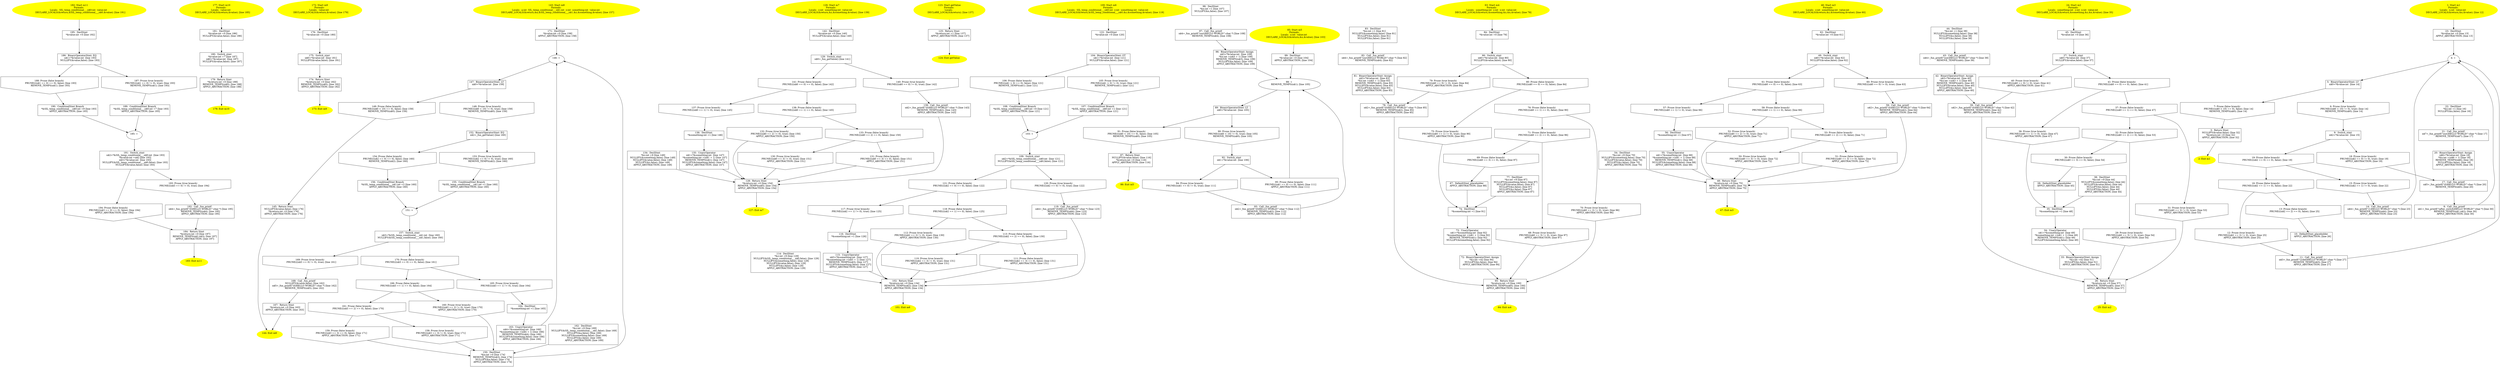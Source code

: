 digraph iCFG {
195 [label="195:  DeclStmt \n   *&value:int =0 [line 192]\n " shape="box"]
	

	 195 -> 186 ;
194 [label="194: Prune (false branch) \n   PRUNE(((n$3 == 0) == 0), false); [line 194]\n  APPLY_ABSTRACTION; [line 194]\n " shape="invhouse"]
	

	 194 -> 184 ;
193 [label="193: Prune (true branch) \n   PRUNE(((n$3 == 0) != 0), true); [line 194]\n " shape="invhouse"]
	

	 193 -> 192 ;
192 [label="192:  Call _fun_printf \n   n$4=_fun_printf(\"(0)HELLO WORLD!\":char *) [line 195]\n  REMOVE_TEMPS(n$4); [line 195]\n  APPLY_ABSTRACTION; [line 195]\n " shape="box"]
	

	 192 -> 184 ;
191 [label="191:  Switch_stmt \n   n$2=*&SIL_temp_conditional___n$0:int  [line 193]\n  *&value:int =n$2 [line 193]\n  n$3=*&value:int  [line 193]\n  NULLIFY(&SIL_temp_conditional___n$0,false); [line 193]\n  NULLIFY(&value,false); [line 193]\n " shape="box"]
	

	 191 -> 193 ;
	 191 -> 194 ;
190 [label="190:  ConditinalStmt Branch \n   *&SIL_temp_conditional___n$0:int =9 [line 193]\n  APPLY_ABSTRACTION; [line 193]\n " shape="box"]
	

	 190 -> 185 ;
189 [label="189:  ConditinalStmt Branch \n   *&SIL_temp_conditional___n$0:int =7 [line 193]\n  APPLY_ABSTRACTION; [line 193]\n " shape="box"]
	

	 189 -> 185 ;
188 [label="188: Prune (false branch) \n   PRUNE(((n$1 == 0) == 0), false); [line 193]\n  REMOVE_TEMPS(n$1); [line 193]\n " shape="invhouse"]
	

	 188 -> 190 ;
187 [label="187: Prune (true branch) \n   PRUNE(((n$1 == 0) != 0), true); [line 193]\n  REMOVE_TEMPS(n$1); [line 193]\n " shape="invhouse"]
	

	 187 -> 189 ;
186 [label="186:  BinaryOperatorStmt: EQ \n   n$1=*&value:int  [line 193]\n  NULLIFY(&value,false); [line 193]\n " shape="box"]
	

	 186 -> 187 ;
	 186 -> 188 ;
185 [label="185: + \n  " ]
	

	 185 -> 191 ;
184 [label="184:  Return Stmt \n   *&return:int =0 [line 197]\n  REMOVE_TEMPS(n$2,n$3); [line 197]\n  APPLY_ABSTRACTION; [line 197]\n " shape="box"]
	

	 184 -> 183 ;
183 [label="183: Exit m11 \n  " color=yellow style=filled]
	

182 [label="182: Start m11\nFormals: \nLocals:  SIL_temp_conditional___n$0:int  value:int  \n   DECLARE_LOCALS(&return,&SIL_temp_conditional___n$0,&value); [line 191]\n " color=yellow style=filled]
	

	 182 -> 195 ;
181 [label="181:  DeclStmt \n   *&value:int =0 [line 186]\n  NULLIFY(&value,false); [line 186]\n " shape="box"]
	

	 181 -> 180 ;
180 [label="180:  Switch_stmt \n   *&value:int =7 [line 187]\n  n$0=*&value:int  [line 187]\n  NULLIFY(&value,false); [line 187]\n " shape="box"]
	

	 180 -> 179 ;
179 [label="179:  Return Stmt \n   *&return:int =0 [line 188]\n  REMOVE_TEMPS(n$0); [line 188]\n  APPLY_ABSTRACTION; [line 188]\n " shape="box"]
	

	 179 -> 178 ;
178 [label="178: Exit m10 \n  " color=yellow style=filled]
	

177 [label="177: Start m10\nFormals: \nLocals:  value:int  \n   DECLARE_LOCALS(&return,&value); [line 185]\n " color=yellow style=filled]
	

	 177 -> 181 ;
176 [label="176:  DeclStmt \n   *&value:int =0 [line 180]\n " shape="box"]
	

	 176 -> 175 ;
175 [label="175:  Switch_stmt \n   n$0=*&value:int  [line 181]\n  NULLIFY(&value,false); [line 181]\n " shape="box"]
	

	 175 -> 174 ;
174 [label="174:  Return Stmt \n   *&return:int =0 [line 182]\n  REMOVE_TEMPS(n$0); [line 182]\n  APPLY_ABSTRACTION; [line 182]\n " shape="box"]
	

	 174 -> 173 ;
173 [label="173: Exit m9 \n  " color=yellow style=filled]
	

172 [label="172: Start m9\nFormals: \nLocals:  value:int  \n   DECLARE_LOCALS(&return,&value); [line 179]\n " color=yellow style=filled]
	

	 172 -> 176 ;
171 [label="171:  DeclStmt \n   *&value:int =0 [line 158]\n  APPLY_ABSTRACTION; [line 158]\n " shape="box"]
	

	 171 -> 146 ;
170 [label="170: Prune (false branch) \n   PRUNE(((n$3 == 0) == 0), false); [line 161]\n " shape="invhouse"]
	

	 170 -> 165 ;
	 170 -> 166 ;
169 [label="169: Prune (true branch) \n   PRUNE(((n$3 == 0) != 0), true); [line 161]\n " shape="invhouse"]
	

	 169 -> 168 ;
168 [label="168:  Call _fun_printf \n   NULLIFY(&value,false); [line 162]\n  n$5=_fun_printf(\"(0)HELLO WORLD!\":char *) [line 162]\n  REMOVE_TEMPS(n$5); [line 162]\n " shape="box"]
	

	 168 -> 167 ;
167 [label="167:  Return Stmt \n   *&return:int =0 [line 163]\n  APPLY_ABSTRACTION; [line 163]\n " shape="box"]
	

	 167 -> 144 ;
166 [label="166: Prune (false branch) \n   PRUNE(((n$3 == 1) == 0), false); [line 164]\n " shape="invhouse"]
	

	 166 -> 160 ;
	 166 -> 161 ;
165 [label="165: Prune (true branch) \n   PRUNE(((n$3 == 1) != 0), true); [line 164]\n " shape="invhouse"]
	

	 165 -> 164 ;
164 [label="164:  DeclStmt \n   *&something:int =1 [line 165]\n " shape="box"]
	

	 164 -> 163 ;
163 [label="163:  UnaryOperator \n   n$4=*&something:int  [line 166]\n  *&something:int =(n$4 + 1) [line 166]\n  REMOVE_TEMPS(n$4); [line 166]\n  NULLIFY(&something,false); [line 166]\n  APPLY_ABSTRACTION; [line 166]\n " shape="box"]
	

	 163 -> 146 ;
162 [label="162:  DeclStmt \n   *&z:int =9 [line 169]\n  NULLIFY(&SIL_temp_conditional___n$1,false); [line 169]\n  NULLIFY(&a,false); [line 169]\n  NULLIFY(&something,false); [line 169]\n  NULLIFY(&z,false); [line 169]\n  APPLY_ABSTRACTION; [line 169]\n " shape="box"]
	

	 162 -> 150 ;
161 [label="161: Prune (false branch) \n   PRUNE(((n$3 == 2) == 0), false); [line 170]\n " shape="invhouse"]
	

	 161 -> 158 ;
	 161 -> 159 ;
160 [label="160: Prune (true branch) \n   PRUNE(((n$3 == 2) != 0), true); [line 170]\n  APPLY_ABSTRACTION; [line 170]\n " shape="invhouse"]
	

	 160 -> 150 ;
159 [label="159: Prune (false branch) \n   PRUNE(((n$3 == 3) == 0), false); [line 171]\n  APPLY_ABSTRACTION; [line 171]\n " shape="invhouse"]
	

	 159 -> 150 ;
158 [label="158: Prune (true branch) \n   PRUNE(((n$3 == 3) != 0), true); [line 171]\n  APPLY_ABSTRACTION; [line 171]\n " shape="invhouse"]
	

	 158 -> 150 ;
157 [label="157:  Switch_stmt \n   n$3=*&SIL_temp_conditional___n$1:int  [line 160]\n  NULLIFY(&SIL_temp_conditional___n$1,false); [line 160]\n " shape="box"]
	

	 157 -> 169 ;
	 157 -> 170 ;
156 [label="156:  ConditinalStmt Branch \n   *&SIL_temp_conditional___n$1:int =2 [line 160]\n  APPLY_ABSTRACTION; [line 160]\n " shape="box"]
	

	 156 -> 151 ;
155 [label="155:  ConditinalStmt Branch \n   *&SIL_temp_conditional___n$1:int =1 [line 160]\n  APPLY_ABSTRACTION; [line 160]\n " shape="box"]
	

	 155 -> 151 ;
154 [label="154: Prune (false branch) \n   PRUNE(((n$2 == 0) == 0), false); [line 160]\n  REMOVE_TEMPS(n$2); [line 160]\n " shape="invhouse"]
	

	 154 -> 156 ;
153 [label="153: Prune (true branch) \n   PRUNE(((n$2 == 0) != 0), true); [line 160]\n  REMOVE_TEMPS(n$2); [line 160]\n " shape="invhouse"]
	

	 153 -> 155 ;
152 [label="152:  BinaryOperatorStmt: EQ \n   n$2=_fun_getValue() [line 160]\n " shape="box"]
	

	 152 -> 153 ;
	 152 -> 154 ;
151 [label="151: + \n  " ]
	

	 151 -> 157 ;
150 [label="150:  DeclStmt \n   *&a:int =0 [line 174]\n  REMOVE_TEMPS(n$3); [line 174]\n  NULLIFY(&a,false); [line 174]\n  APPLY_ABSTRACTION; [line 174]\n " shape="box"]
	

	 150 -> 146 ;
149 [label="149: Prune (false branch) \n   PRUNE(((n$0 < 10) == 0), false); [line 159]\n  REMOVE_TEMPS(n$0); [line 159]\n " shape="invhouse"]
	

	 149 -> 145 ;
148 [label="148: Prune (true branch) \n   PRUNE(((n$0 < 10) != 0), true); [line 159]\n  REMOVE_TEMPS(n$0); [line 159]\n " shape="invhouse"]
	

	 148 -> 152 ;
147 [label="147:  BinaryOperatorStmt: LT \n   n$0=*&value:int  [line 159]\n " shape="box"]
	

	 147 -> 148 ;
	 147 -> 149 ;
146 [label="146: + \n  " ]
	

	 146 -> 147 ;
145 [label="145:  Return Stmt \n   NULLIFY(&value,false); [line 176]\n  *&return:int =0 [line 176]\n  APPLY_ABSTRACTION; [line 176]\n " shape="box"]
	

	 145 -> 144 ;
144 [label="144: Exit m8 \n  " color=yellow style=filled]
	

143 [label="143: Start m8\nFormals: \nLocals:  a:int  SIL_temp_conditional___n$1:int  z:int  something:int  value:int  \n   DECLARE_LOCALS(&return,&a,&SIL_temp_conditional___n$1,&z,&something,&value); [line 157]\n " color=yellow style=filled]
	

	 143 -> 171 ;
142 [label="142:  DeclStmt \n   *&value:int =0 [line 140]\n  NULLIFY(&value,false); [line 140]\n " shape="box"]
	

	 142 -> 129 ;
141 [label="141: Prune (false branch) \n   PRUNE(((n$0 == 0) == 0), false); [line 142]\n " shape="invhouse"]
	

	 141 -> 137 ;
	 141 -> 138 ;
140 [label="140: Prune (true branch) \n   PRUNE(((n$0 == 0) != 0), true); [line 142]\n " shape="invhouse"]
	

	 140 -> 139 ;
139 [label="139:  Call _fun_printf \n   n$2=_fun_printf(\"(0)HELLO WORLD!\":char *) [line 143]\n  REMOVE_TEMPS(n$2); [line 143]\n  APPLY_ABSTRACTION; [line 143]\n " shape="box"]
	

	 139 -> 128 ;
138 [label="138: Prune (false branch) \n   PRUNE(((n$0 == 1) == 0), false); [line 145]\n " shape="invhouse"]
	

	 138 -> 132 ;
	 138 -> 133 ;
137 [label="137: Prune (true branch) \n   PRUNE(((n$0 == 1) != 0), true); [line 145]\n " shape="invhouse"]
	

	 137 -> 136 ;
136 [label="136:  DeclStmt \n   *&something:int =1 [line 146]\n " shape="box"]
	

	 136 -> 135 ;
135 [label="135:  UnaryOperator \n   n$1=*&something:int  [line 147]\n  *&something:int =(n$1 + 1) [line 147]\n  REMOVE_TEMPS(n$1); [line 147]\n  NULLIFY(&something,false); [line 147]\n  APPLY_ABSTRACTION; [line 147]\n " shape="box"]
	

	 135 -> 128 ;
134 [label="134:  DeclStmt \n   *&z:int =9 [line 149]\n  NULLIFY(&something,false); [line 149]\n  NULLIFY(&value,false); [line 149]\n  NULLIFY(&z,false); [line 149]\n  APPLY_ABSTRACTION; [line 149]\n " shape="box"]
	

	 134 -> 128 ;
133 [label="133: Prune (false branch) \n   PRUNE(((n$0 == 2) == 0), false); [line 150]\n " shape="invhouse"]
	

	 133 -> 130 ;
	 133 -> 131 ;
132 [label="132: Prune (true branch) \n   PRUNE(((n$0 == 2) != 0), true); [line 150]\n  APPLY_ABSTRACTION; [line 150]\n " shape="invhouse"]
	

	 132 -> 128 ;
131 [label="131: Prune (false branch) \n   PRUNE(((n$0 == 3) == 0), false); [line 151]\n  APPLY_ABSTRACTION; [line 151]\n " shape="invhouse"]
	

	 131 -> 128 ;
130 [label="130: Prune (true branch) \n   PRUNE(((n$0 == 3) != 0), true); [line 151]\n  APPLY_ABSTRACTION; [line 151]\n " shape="invhouse"]
	

	 130 -> 128 ;
129 [label="129:  Switch_stmt \n   n$0=_fun_getValue() [line 141]\n " shape="box"]
	

	 129 -> 140 ;
	 129 -> 141 ;
128 [label="128:  Return Stmt \n   *&return:int =0 [line 154]\n  REMOVE_TEMPS(n$0); [line 154]\n  APPLY_ABSTRACTION; [line 154]\n " shape="box"]
	

	 128 -> 127 ;
127 [label="127: Exit m7 \n  " color=yellow style=filled]
	

126 [label="126: Start m7\nFormals: \nLocals:  z:int  something:int  value:int  \n   DECLARE_LOCALS(&return,&z,&something,&value); [line 139]\n " color=yellow style=filled]
	

	 126 -> 142 ;
125 [label="125:  Return Stmt \n   *&return:int =1 [line 137]\n  APPLY_ABSTRACTION; [line 137]\n " shape="box"]
	

	 125 -> 124 ;
124 [label="124: Exit getValue \n  " color=yellow style=filled]
	

123 [label="123: Start getValue\nFormals: \nLocals:  \n   DECLARE_LOCALS(&return); [line 137]\n " color=yellow style=filled]
	

	 123 -> 125 ;
122 [label="122:  DeclStmt \n   *&value:int =0 [line 120]\n " shape="box"]
	

	 122 -> 104 ;
121 [label="121: Prune (false branch) \n   PRUNE(((n$2 == 0) == 0), false); [line 122]\n " shape="invhouse"]
	

	 121 -> 117 ;
	 121 -> 118 ;
120 [label="120: Prune (true branch) \n   PRUNE(((n$2 == 0) != 0), true); [line 122]\n " shape="invhouse"]
	

	 120 -> 119 ;
119 [label="119:  Call _fun_printf \n   n$4=_fun_printf(\"(0)HELLO WORLD!\":char *) [line 123]\n  REMOVE_TEMPS(n$4); [line 123]\n  APPLY_ABSTRACTION; [line 123]\n " shape="box"]
	

	 119 -> 102 ;
118 [label="118: Prune (false branch) \n   PRUNE(((n$2 == 1) == 0), false); [line 125]\n " shape="invhouse"]
	

	 118 -> 112 ;
	 118 -> 113 ;
117 [label="117: Prune (true branch) \n   PRUNE(((n$2 == 1) != 0), true); [line 125]\n " shape="invhouse"]
	

	 117 -> 116 ;
116 [label="116:  DeclStmt \n   *&something:int =1 [line 126]\n " shape="box"]
	

	 116 -> 115 ;
115 [label="115:  UnaryOperator \n   n$3=*&something:int  [line 127]\n  *&something:int =(n$3 + 1) [line 127]\n  REMOVE_TEMPS(n$3); [line 127]\n  NULLIFY(&something,false); [line 127]\n  APPLY_ABSTRACTION; [line 127]\n " shape="box"]
	

	 115 -> 102 ;
114 [label="114:  DeclStmt \n   *&z:int =9 [line 129]\n  NULLIFY(&SIL_temp_conditional___n$0,false); [line 129]\n  NULLIFY(&something,false); [line 129]\n  NULLIFY(&value,false); [line 129]\n  NULLIFY(&z,false); [line 129]\n  APPLY_ABSTRACTION; [line 129]\n " shape="box"]
	

	 114 -> 102 ;
113 [label="113: Prune (false branch) \n   PRUNE(((n$2 == 2) == 0), false); [line 130]\n " shape="invhouse"]
	

	 113 -> 110 ;
	 113 -> 111 ;
112 [label="112: Prune (true branch) \n   PRUNE(((n$2 == 2) != 0), true); [line 130]\n  APPLY_ABSTRACTION; [line 130]\n " shape="invhouse"]
	

	 112 -> 102 ;
111 [label="111: Prune (false branch) \n   PRUNE(((n$2 == 3) == 0), false); [line 131]\n  APPLY_ABSTRACTION; [line 131]\n " shape="invhouse"]
	

	 111 -> 102 ;
110 [label="110: Prune (true branch) \n   PRUNE(((n$2 == 3) != 0), true); [line 131]\n  APPLY_ABSTRACTION; [line 131]\n " shape="invhouse"]
	

	 110 -> 102 ;
109 [label="109:  Switch_stmt \n   n$2=*&SIL_temp_conditional___n$0:int  [line 121]\n  NULLIFY(&SIL_temp_conditional___n$0,false); [line 121]\n " shape="box"]
	

	 109 -> 120 ;
	 109 -> 121 ;
108 [label="108:  ConditinalStmt Branch \n   *&SIL_temp_conditional___n$0:int =0 [line 121]\n  APPLY_ABSTRACTION; [line 121]\n " shape="box"]
	

	 108 -> 103 ;
107 [label="107:  ConditinalStmt Branch \n   *&SIL_temp_conditional___n$0:int =1 [line 121]\n  APPLY_ABSTRACTION; [line 121]\n " shape="box"]
	

	 107 -> 103 ;
106 [label="106: Prune (false branch) \n   PRUNE(((n$1 > 0) == 0), false); [line 121]\n  REMOVE_TEMPS(n$1); [line 121]\n " shape="invhouse"]
	

	 106 -> 108 ;
105 [label="105: Prune (true branch) \n   PRUNE(((n$1 > 0) != 0), true); [line 121]\n  REMOVE_TEMPS(n$1); [line 121]\n " shape="invhouse"]
	

	 105 -> 107 ;
104 [label="104:  BinaryOperatorStmt: GT \n   n$1=*&value:int  [line 121]\n  NULLIFY(&value,false); [line 121]\n " shape="box"]
	

	 104 -> 105 ;
	 104 -> 106 ;
103 [label="103: + \n  " ]
	

	 103 -> 109 ;
102 [label="102:  Return Stmt \n   *&return:int =0 [line 134]\n  REMOVE_TEMPS(n$2); [line 134]\n  APPLY_ABSTRACTION; [line 134]\n " shape="box"]
	

	 102 -> 101 ;
101 [label="101: Exit m6 \n  " color=yellow style=filled]
	

100 [label="100: Start m6\nFormals: \nLocals:  SIL_temp_conditional___n$0:int  z:int  something:int  value:int  \n   DECLARE_LOCALS(&return,&SIL_temp_conditional___n$0,&z,&something,&value); [line 119]\n " color=yellow style=filled]
	

	 100 -> 122 ;
99 [label="99:  DeclStmt \n   *&value:int =0 [line 104]\n  APPLY_ABSTRACTION; [line 104]\n " shape="box"]
	

	 99 -> 88 ;
98 [label="98:  DeclStmt \n   *&x:int =1 [line 107]\n  NULLIFY(&x,false); [line 107]\n " shape="box"]
	

	 98 -> 97 ;
97 [label="97:  Call _fun_printf \n   n$4=_fun_printf(\"(out)HELLO WORLD!\":char *) [line 108]\n  REMOVE_TEMPS(n$4); [line 108]\n " shape="box"]
	

	 97 -> 96 ;
96 [label="96:  BinaryOperatorStmt: Assign \n   n$3=*&value:int  [line 109]\n  *&x:int =(n$3 + 1) [line 109]\n  REMOVE_TEMPS(n$3); [line 109]\n  NULLIFY(&x,false); [line 109]\n  APPLY_ABSTRACTION; [line 109]\n " shape="box"]
	

	 96 -> 88 ;
95 [label="95: Prune (false branch) \n   PRUNE(((n$1 == 0) == 0), false); [line 111]\n  APPLY_ABSTRACTION; [line 111]\n " shape="invhouse"]
	

	 95 -> 88 ;
94 [label="94: Prune (true branch) \n   PRUNE(((n$1 == 0) != 0), true); [line 111]\n " shape="invhouse"]
	

	 94 -> 93 ;
93 [label="93:  Call _fun_printf \n   n$2=_fun_printf(\"(0)HELLO WORLD!\":char *) [line 112]\n  REMOVE_TEMPS(n$2); [line 112]\n  APPLY_ABSTRACTION; [line 112]\n " shape="box"]
	

	 93 -> 88 ;
92 [label="92:  Switch_stmt \n   n$1=*&value:int  [line 106]\n " shape="box"]
	

	 92 -> 94 ;
	 92 -> 95 ;
91 [label="91: Prune (false branch) \n   PRUNE(((n$0 < 10) == 0), false); [line 105]\n  REMOVE_TEMPS(n$0); [line 105]\n " shape="invhouse"]
	

	 91 -> 87 ;
90 [label="90: Prune (true branch) \n   PRUNE(((n$0 < 10) != 0), true); [line 105]\n  REMOVE_TEMPS(n$0); [line 105]\n " shape="invhouse"]
	

	 90 -> 92 ;
89 [label="89:  BinaryOperatorStmt: LT \n   n$0=*&value:int  [line 105]\n " shape="box"]
	

	 89 -> 90 ;
	 89 -> 91 ;
88 [label="88: + \n   REMOVE_TEMPS(n$1); [line 105]\n " ]
	

	 88 -> 89 ;
87 [label="87:  Return Stmt \n   NULLIFY(&value,false); [line 116]\n  *&return:int =0 [line 116]\n  APPLY_ABSTRACTION; [line 116]\n " shape="box"]
	

	 87 -> 86 ;
86 [label="86: Exit m5 \n  " color=yellow style=filled]
	

85 [label="85: Start m5\nFormals: \nLocals:  x:int  value:int  \n   DECLARE_LOCALS(&return,&x,&value); [line 103]\n " color=yellow style=filled]
	

	 85 -> 99 ;
84 [label="84:  DeclStmt \n   *&value:int =0 [line 79]\n " shape="box"]
	

	 84 -> 66 ;
83 [label="83:  DeclStmt \n   *&x:int =1 [line 81]\n  NULLIFY(&something,false); [line 81]\n  NULLIFY(&x,false); [line 81]\n  NULLIFY(&z,false); [line 81]\n " shape="box"]
	

	 83 -> 82 ;
82 [label="82:  Call _fun_printf \n   n$4=_fun_printf(\"(out)HELLO WORLD!\":char *) [line 82]\n  REMOVE_TEMPS(n$4); [line 82]\n " shape="box"]
	

	 82 -> 81 ;
81 [label="81:  BinaryOperatorStmt: Assign \n   n$3=*&value:int  [line 83]\n  *&x:int =(n$3 + 1) [line 83]\n  REMOVE_TEMPS(n$3); [line 83]\n  NULLIFY(&value,false); [line 83]\n  NULLIFY(&x,false); [line 83]\n  APPLY_ABSTRACTION; [line 83]\n " shape="box"]
	

	 81 -> 78 ;
80 [label="80: Prune (false branch) \n   PRUNE(((n$0 == 0) == 0), false); [line 84]\n " shape="invhouse"]
	

	 80 -> 75 ;
	 80 -> 76 ;
79 [label="79: Prune (true branch) \n   PRUNE(((n$0 == 0) != 0), true); [line 84]\n  APPLY_ABSTRACTION; [line 84]\n " shape="invhouse"]
	

	 79 -> 78 ;
78 [label="78:  Call _fun_printf \n   n$2=_fun_printf(\"(0)HELLO WORLD!\":char *) [line 85]\n  REMOVE_TEMPS(n$2); [line 85]\n  APPLY_ABSTRACTION; [line 85]\n " shape="box"]
	

	 78 -> 65 ;
77 [label="77:  DeclStmt \n   *&z:int =9 [line 87]\n  NULLIFY(&something,false); [line 87]\n  NULLIFY(&value,false); [line 87]\n  NULLIFY(&x,false); [line 87]\n  NULLIFY(&z,false); [line 87]\n  APPLY_ABSTRACTION; [line 87]\n " shape="box"]
	

	 77 -> 74 ;
76 [label="76: Prune (false branch) \n   PRUNE(((n$0 == 1) == 0), false); [line 90]\n " shape="invhouse"]
	

	 76 -> 70 ;
	 76 -> 71 ;
75 [label="75: Prune (true branch) \n   PRUNE(((n$0 == 1) != 0), true); [line 90]\n  APPLY_ABSTRACTION; [line 90]\n " shape="invhouse"]
	

	 75 -> 74 ;
74 [label="74:  DeclStmt \n   *&something:int =1 [line 91]\n " shape="box"]
	

	 74 -> 73 ;
73 [label="73:  UnaryOperator \n   n$1=*&something:int  [line 92]\n  *&something:int =(n$1 + 1) [line 92]\n  REMOVE_TEMPS(n$1); [line 92]\n  NULLIFY(&something,false); [line 92]\n " shape="box"]
	

	 73 -> 72 ;
72 [label="72:  BinaryOperatorStmt: Assign \n   *&z:int =42 [line 94]\n  NULLIFY(&z,false); [line 94]\n  APPLY_ABSTRACTION; [line 94]\n " shape="box"]
	

	 72 -> 65 ;
71 [label="71: Prune (false branch) \n   PRUNE(((n$0 == 2) == 0), false); [line 96]\n " shape="invhouse"]
	

	 71 -> 68 ;
	 71 -> 69 ;
70 [label="70: Prune (true branch) \n   PRUNE(((n$0 == 2) != 0), true); [line 96]\n  APPLY_ABSTRACTION; [line 96]\n " shape="invhouse"]
	

	 70 -> 65 ;
69 [label="69: Prune (false branch) \n   PRUNE(((n$0 == 3) == 0), false); [line 97]\n " shape="invhouse"]
	

	 69 -> 67 ;
68 [label="68: Prune (true branch) \n   PRUNE(((n$0 == 3) != 0), true); [line 97]\n  APPLY_ABSTRACTION; [line 97]\n " shape="invhouse"]
	

	 68 -> 65 ;
67 [label="67:  DefaultStmt_placeholder \n   APPLY_ABSTRACTION; [line 88]\n " shape="box"]
	

	 67 -> 74 ;
66 [label="66:  Switch_stmt \n   n$0=*&value:int  [line 80]\n  NULLIFY(&value,false); [line 80]\n " shape="box"]
	

	 66 -> 79 ;
	 66 -> 80 ;
65 [label="65:  Return Stmt \n   *&return:int =0 [line 100]\n  REMOVE_TEMPS(n$0); [line 100]\n  APPLY_ABSTRACTION; [line 100]\n " shape="box"]
	

	 65 -> 64 ;
64 [label="64: Exit m4 \n  " color=yellow style=filled]
	

63 [label="63: Start m4\nFormals: \nLocals:  something:int  z:int  x:int  value:int  \n   DECLARE_LOCALS(&return,&something,&z,&x,&value); [line 78]\n " color=yellow style=filled]
	

	 63 -> 84 ;
62 [label="62:  DeclStmt \n   *&value:int =0 [line 61]\n " shape="box"]
	

	 62 -> 49 ;
61 [label="61: Prune (false branch) \n   PRUNE(((n$0 == 0) == 0), false); [line 63]\n " shape="invhouse"]
	

	 61 -> 57 ;
	 61 -> 58 ;
60 [label="60: Prune (true branch) \n   PRUNE(((n$0 == 0) != 0), true); [line 63]\n " shape="invhouse"]
	

	 60 -> 59 ;
59 [label="59:  Call _fun_printf \n   n$2=_fun_printf(\"(0)HELLO WORLD!\":char *) [line 64]\n  REMOVE_TEMPS(n$2); [line 64]\n  APPLY_ABSTRACTION; [line 64]\n " shape="box"]
	

	 59 -> 48 ;
58 [label="58: Prune (false branch) \n   PRUNE(((n$0 == 1) == 0), false); [line 66]\n " shape="invhouse"]
	

	 58 -> 52 ;
	 58 -> 53 ;
57 [label="57: Prune (true branch) \n   PRUNE(((n$0 == 1) != 0), true); [line 66]\n " shape="invhouse"]
	

	 57 -> 56 ;
56 [label="56:  DeclStmt \n   *&something:int =1 [line 67]\n " shape="box"]
	

	 56 -> 55 ;
55 [label="55:  UnaryOperator \n   n$1=*&something:int  [line 68]\n  *&something:int =(n$1 + 1) [line 68]\n  REMOVE_TEMPS(n$1); [line 68]\n  NULLIFY(&something,false); [line 68]\n  APPLY_ABSTRACTION; [line 68]\n " shape="box"]
	

	 55 -> 48 ;
54 [label="54:  DeclStmt \n   *&z:int =9 [line 70]\n  NULLIFY(&something,false); [line 70]\n  NULLIFY(&value,false); [line 70]\n  NULLIFY(&z,false); [line 70]\n  APPLY_ABSTRACTION; [line 70]\n " shape="box"]
	

	 54 -> 48 ;
53 [label="53: Prune (false branch) \n   PRUNE(((n$0 == 2) == 0), false); [line 71]\n " shape="invhouse"]
	

	 53 -> 50 ;
	 53 -> 51 ;
52 [label="52: Prune (true branch) \n   PRUNE(((n$0 == 2) != 0), true); [line 71]\n  APPLY_ABSTRACTION; [line 71]\n " shape="invhouse"]
	

	 52 -> 48 ;
51 [label="51: Prune (false branch) \n   PRUNE(((n$0 == 3) == 0), false); [line 72]\n  APPLY_ABSTRACTION; [line 72]\n " shape="invhouse"]
	

	 51 -> 48 ;
50 [label="50: Prune (true branch) \n   PRUNE(((n$0 == 3) != 0), true); [line 72]\n  APPLY_ABSTRACTION; [line 72]\n " shape="invhouse"]
	

	 50 -> 48 ;
49 [label="49:  Switch_stmt \n   n$0=*&value:int  [line 62]\n  NULLIFY(&value,false); [line 62]\n " shape="box"]
	

	 49 -> 60 ;
	 49 -> 61 ;
48 [label="48:  Return Stmt \n   *&return:int =0 [line 75]\n  REMOVE_TEMPS(n$0); [line 75]\n  APPLY_ABSTRACTION; [line 75]\n " shape="box"]
	

	 48 -> 47 ;
47 [label="47: Exit m3 \n  " color=yellow style=filled]
	

46 [label="46: Start m3\nFormals: \nLocals:  z:int  something:int  value:int  \n   DECLARE_LOCALS(&return,&z,&something,&value); [line 60]\n " color=yellow style=filled]
	

	 46 -> 62 ;
45 [label="45:  DeclStmt \n   *&value:int =0 [line 36]\n " shape="box"]
	

	 45 -> 27 ;
44 [label="44:  DeclStmt \n   *&x:int =1 [line 38]\n  NULLIFY(&something,false); [line 38]\n  NULLIFY(&x,false); [line 38]\n  NULLIFY(&z,false); [line 38]\n " shape="box"]
	

	 44 -> 43 ;
43 [label="43:  Call _fun_printf \n   n$4=_fun_printf(\"(out)HELLO WORLD!\":char *) [line 39]\n  REMOVE_TEMPS(n$4); [line 39]\n " shape="box"]
	

	 43 -> 42 ;
42 [label="42:  BinaryOperatorStmt: Assign \n   n$3=*&value:int  [line 40]\n  *&x:int =(n$3 + 1) [line 40]\n  REMOVE_TEMPS(n$3); [line 40]\n  NULLIFY(&value,false); [line 40]\n  NULLIFY(&x,false); [line 40]\n  APPLY_ABSTRACTION; [line 40]\n " shape="box"]
	

	 42 -> 39 ;
41 [label="41: Prune (false branch) \n   PRUNE(((n$0 == 0) == 0), false); [line 41]\n " shape="invhouse"]
	

	 41 -> 36 ;
	 41 -> 37 ;
40 [label="40: Prune (true branch) \n   PRUNE(((n$0 == 0) != 0), true); [line 41]\n  APPLY_ABSTRACTION; [line 41]\n " shape="invhouse"]
	

	 40 -> 39 ;
39 [label="39:  Call _fun_printf \n   n$2=_fun_printf(\"(0)HELLO WORLD!\":char *) [line 42]\n  REMOVE_TEMPS(n$2); [line 42]\n  APPLY_ABSTRACTION; [line 42]\n " shape="box"]
	

	 39 -> 26 ;
38 [label="38:  DeclStmt \n   *&z:int =9 [line 44]\n  NULLIFY(&something,false); [line 44]\n  NULLIFY(&value,false); [line 44]\n  NULLIFY(&x,false); [line 44]\n  NULLIFY(&z,false); [line 44]\n  APPLY_ABSTRACTION; [line 44]\n " shape="box"]
	

	 38 -> 35 ;
37 [label="37: Prune (false branch) \n   PRUNE(((n$0 == 1) == 0), false); [line 47]\n " shape="invhouse"]
	

	 37 -> 31 ;
	 37 -> 32 ;
36 [label="36: Prune (true branch) \n   PRUNE(((n$0 == 1) != 0), true); [line 47]\n  APPLY_ABSTRACTION; [line 47]\n " shape="invhouse"]
	

	 36 -> 35 ;
35 [label="35:  DeclStmt \n   *&something:int =1 [line 48]\n " shape="box"]
	

	 35 -> 34 ;
34 [label="34:  UnaryOperator \n   n$1=*&something:int  [line 49]\n  *&something:int =(n$1 + 1) [line 49]\n  REMOVE_TEMPS(n$1); [line 49]\n  NULLIFY(&something,false); [line 49]\n " shape="box"]
	

	 34 -> 33 ;
33 [label="33:  BinaryOperatorStmt: Assign \n   *&z:int =42 [line 51]\n  NULLIFY(&z,false); [line 51]\n  APPLY_ABSTRACTION; [line 51]\n " shape="box"]
	

	 33 -> 26 ;
32 [label="32: Prune (false branch) \n   PRUNE(((n$0 == 2) == 0), false); [line 53]\n " shape="invhouse"]
	

	 32 -> 29 ;
	 32 -> 30 ;
31 [label="31: Prune (true branch) \n   PRUNE(((n$0 == 2) != 0), true); [line 53]\n  APPLY_ABSTRACTION; [line 53]\n " shape="invhouse"]
	

	 31 -> 26 ;
30 [label="30: Prune (false branch) \n   PRUNE(((n$0 == 3) == 0), false); [line 54]\n " shape="invhouse"]
	

	 30 -> 28 ;
29 [label="29: Prune (true branch) \n   PRUNE(((n$0 == 3) != 0), true); [line 54]\n  APPLY_ABSTRACTION; [line 54]\n " shape="invhouse"]
	

	 29 -> 26 ;
28 [label="28:  DefaultStmt_placeholder \n   APPLY_ABSTRACTION; [line 45]\n " shape="box"]
	

	 28 -> 35 ;
27 [label="27:  Switch_stmt \n   n$0=*&value:int  [line 37]\n  NULLIFY(&value,false); [line 37]\n " shape="box"]
	

	 27 -> 40 ;
	 27 -> 41 ;
26 [label="26:  Return Stmt \n   *&return:int =0 [line 57]\n  REMOVE_TEMPS(n$0); [line 57]\n  APPLY_ABSTRACTION; [line 57]\n " shape="box"]
	

	 26 -> 25 ;
25 [label="25: Exit m2 \n  " color=yellow style=filled]
	

24 [label="24: Start m2\nFormals: \nLocals:  something:int  z:int  x:int  value:int  \n   DECLARE_LOCALS(&return,&something,&z,&x,&value); [line 35]\n " color=yellow style=filled]
	

	 24 -> 45 ;
23 [label="23:  DeclStmt \n   *&value:int =0 [line 13]\n  APPLY_ABSTRACTION; [line 13]\n " shape="box"]
	

	 23 -> 4 ;
22 [label="22:  DeclStmt \n   *&x:int =1 [line 16]\n  NULLIFY(&x,false); [line 16]\n " shape="box"]
	

	 22 -> 21 ;
21 [label="21:  Call _fun_printf \n   n$7=_fun_printf(\"(out)HELLO WORLD!\":char *) [line 17]\n  REMOVE_TEMPS(n$7); [line 17]\n " shape="box"]
	

	 21 -> 20 ;
20 [label="20:  BinaryOperatorStmt: Assign \n   n$6=*&value:int  [line 18]\n  *&x:int =(n$6 + 1) [line 18]\n  REMOVE_TEMPS(n$6); [line 18]\n  NULLIFY(&x,false); [line 18]\n  APPLY_ABSTRACTION; [line 18]\n " shape="box"]
	

	 20 -> 17 ;
19 [label="19: Prune (false branch) \n   PRUNE(((n$2 == 0) == 0), false); [line 19]\n " shape="invhouse"]
	

	 19 -> 15 ;
	 19 -> 16 ;
18 [label="18: Prune (true branch) \n   PRUNE(((n$2 == 0) != 0), true); [line 19]\n  APPLY_ABSTRACTION; [line 19]\n " shape="invhouse"]
	

	 18 -> 17 ;
17 [label="17:  Call _fun_printf \n   n$5=_fun_printf(\"(0)HELLO WORLD!\":char *) [line 20]\n  REMOVE_TEMPS(n$5); [line 20]\n " shape="box"]
	

	 17 -> 8 ;
16 [label="16: Prune (false branch) \n   PRUNE(((n$2 == 1) == 0), false); [line 22]\n " shape="invhouse"]
	

	 16 -> 12 ;
	 16 -> 13 ;
15 [label="15: Prune (true branch) \n   PRUNE(((n$2 == 1) != 0), true); [line 22]\n " shape="invhouse"]
	

	 15 -> 14 ;
14 [label="14:  Call _fun_printf \n   n$4=_fun_printf(\"(1)HELLO WORLD!\":char *) [line 23]\n  REMOVE_TEMPS(n$4); [line 23]\n  APPLY_ABSTRACTION; [line 23]\n " shape="box"]
	

	 14 -> 4 ;
13 [label="13: Prune (false branch) \n   PRUNE(((n$2 == 2) == 0), false); [line 25]\n " shape="invhouse"]
	

	 13 -> 10 ;
12 [label="12: Prune (true branch) \n   PRUNE(((n$2 == 2) != 0), true); [line 25]\n  APPLY_ABSTRACTION; [line 25]\n " shape="invhouse"]
	

	 12 -> 11 ;
11 [label="11:  Call _fun_printf \n   n$3=_fun_printf(\"(2/def)HELLO WORLD!\":char *) [line 27]\n  REMOVE_TEMPS(n$3); [line 27]\n  APPLY_ABSTRACTION; [line 27]\n " shape="box"]
	

	 11 -> 4 ;
10 [label="10:  DefaultStmt_placeholder \n   APPLY_ABSTRACTION; [line 26]\n " shape="box"]
	

	 10 -> 11 ;
9 [label="9:  Switch_stmt \n   n$2=*&value:int  [line 15]\n " shape="box"]
	

	 9 -> 18 ;
	 9 -> 19 ;
8 [label="8:  Call _fun_printf \n   n$1=_fun_printf(\"(after_switch)HELLO WORLD!\":char *) [line 30]\n  REMOVE_TEMPS(n$1,n$2); [line 30]\n  APPLY_ABSTRACTION; [line 30]\n " shape="box"]
	

	 8 -> 4 ;
7 [label="7: Prune (false branch) \n   PRUNE(((n$0 < 10) == 0), false); [line 14]\n  REMOVE_TEMPS(n$0); [line 14]\n " shape="invhouse"]
	

	 7 -> 3 ;
6 [label="6: Prune (true branch) \n   PRUNE(((n$0 < 10) != 0), true); [line 14]\n  REMOVE_TEMPS(n$0); [line 14]\n " shape="invhouse"]
	

	 6 -> 9 ;
5 [label="5:  BinaryOperatorStmt: LT \n   n$0=*&value:int  [line 14]\n " shape="box"]
	

	 5 -> 6 ;
	 5 -> 7 ;
4 [label="4: + \n  " ]
	

	 4 -> 5 ;
3 [label="3:  Return Stmt \n   NULLIFY(&value,false); [line 32]\n  *&return:int =0 [line 32]\n  APPLY_ABSTRACTION; [line 32]\n " shape="box"]
	

	 3 -> 2 ;
2 [label="2: Exit m1 \n  " color=yellow style=filled]
	

1 [label="1: Start m1\nFormals: \nLocals:  x:int  value:int  \n   DECLARE_LOCALS(&return,&x,&value); [line 12]\n " color=yellow style=filled]
	

	 1 -> 23 ;
}
